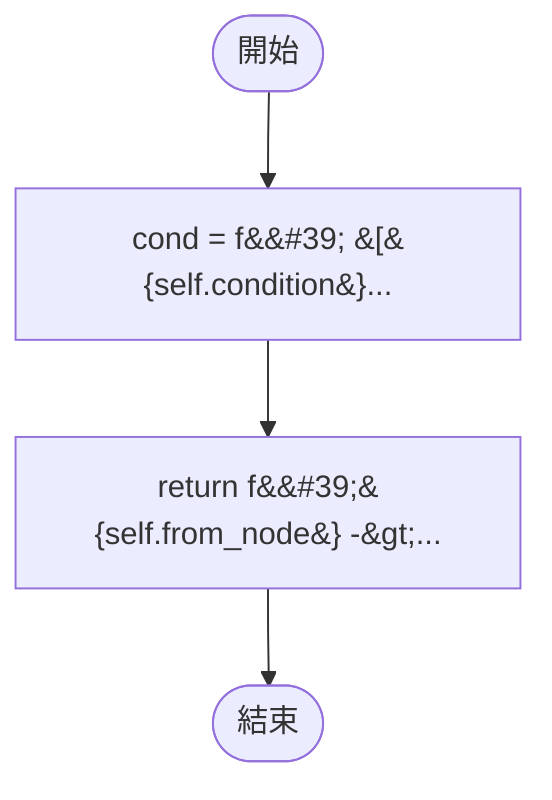 flowchart TB
    n1([開始])
    n2([結束])
    n3[cond = f&amp;&#35;39; &#91;&#123;self.condition&#125;...]
    n4[return f&amp;&#35;39;&#123;self.from_node&#125; -&amp;gt;...]
    n1 --> n3
    n3 --> n4
    n4 --> n2